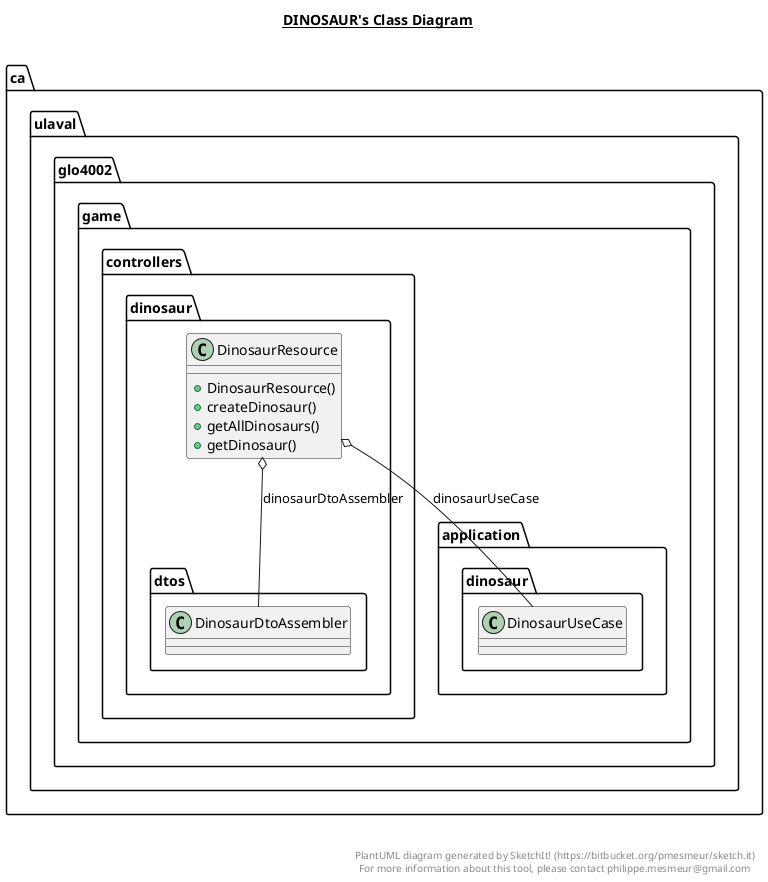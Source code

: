 @startuml

title __DINOSAUR's Class Diagram__\n

    namespace ca.ulaval.glo4002.game {
      namespace controllers.dinosaur {
        class ca.ulaval.glo4002.game.controllers.dinosaur.DinosaurResource {
            + DinosaurResource()
            + createDinosaur()
            + getAllDinosaurs()
            + getDinosaur()
        }
      }
    }

  ca.ulaval.glo4002.game.controllers.dinosaur.DinosaurResource o-- ca.ulaval.glo4002.game.controllers.dinosaur.dtos.DinosaurDtoAssembler : dinosaurDtoAssembler
  ca.ulaval.glo4002.game.controllers.dinosaur.DinosaurResource o-- ca.ulaval.glo4002.game.application.dinosaur.DinosaurUseCase : dinosaurUseCase


right footer


PlantUML diagram generated by SketchIt! (https://bitbucket.org/pmesmeur/sketch.it)
For more information about this tool, please contact philippe.mesmeur@gmail.com
endfooter

@enduml
